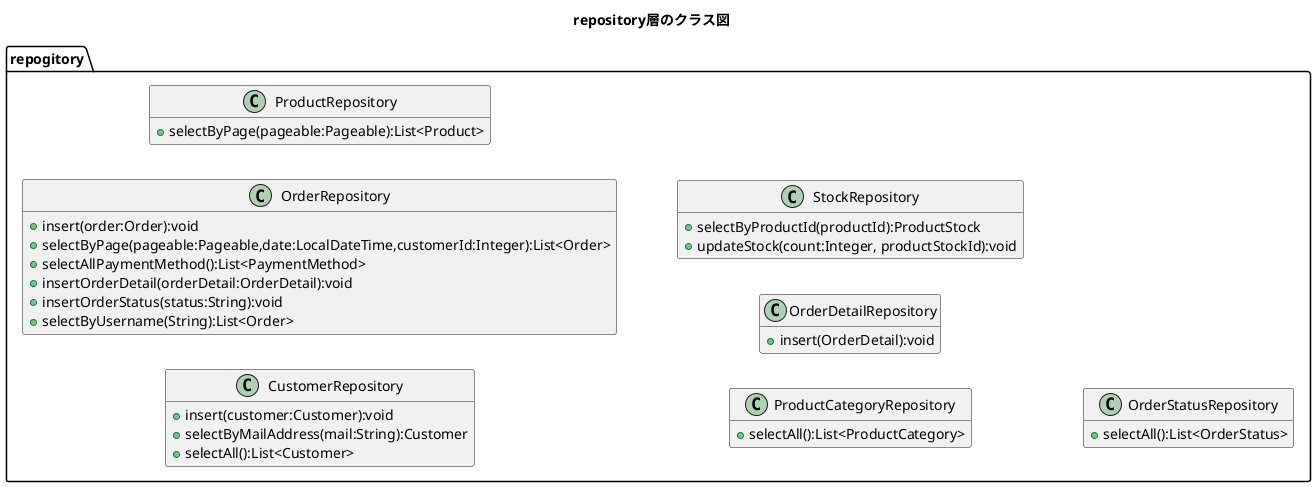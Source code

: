 @startuml
title repository層のクラス図
hide empty members
left to right direction

package repogitory{
class CustomerRepository{
        +insert(customer:Customer):void
        +selectByMailAddress(mail:String):Customer
        +selectAll():List<Customer>
    }

    class OrderRepository{
        +insert(order:Order):void
        +selectByPage(pageable:Pageable,date:LocalDateTime,customerId:Integer):List<Order>
        +selectAllPaymentMethod():List<PaymentMethod>
        +insertOrderDetail(orderDetail:OrderDetail):void
        +insertOrderStatus(status:String):void
        +selectByUsername(String):List<Order>
    }

    class ProductRepository{
        +selectByPage(pageable:Pageable):List<Product>
    }

    class ProductCategoryRepository{
        +selectAll():List<ProductCategory>
    }

    class OrderDetailRepository{
        +insert(OrderDetail):void
    }
    
    class StockRepository{
        +selectByProductId(productId):ProductStock
        +updateStock(count:Integer, productStockId):void
    }

    class OrderStatusRepository{
        +selectAll():List<OrderStatus>
    }
}
@enduml